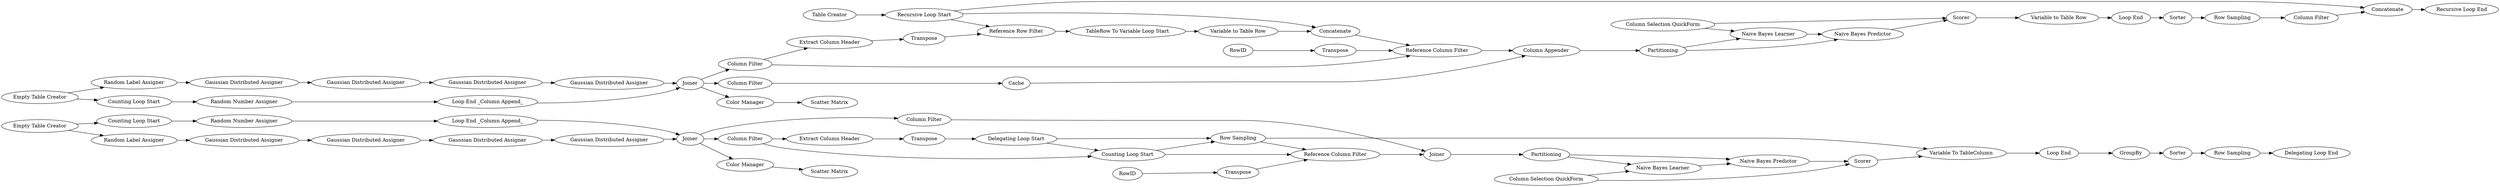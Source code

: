digraph {
	"4287532776384024493_22" [label="Naive Bayes Learner"]
	"-5616586715057742144_54" [label=Concatenate]
	"-4848745402291093923_26" [label=Joiner]
	"-3325078251155267587_24" [label="Random Number Assigner"]
	"-5616586715057742144_49" [label="Loop End"]
	"-4848745402291093923_13" [label="Gaussian Distributed Assigner"]
	"4287532776384024493_26" [label="Column Selection QuickForm"]
	"-2850652496313391900_24" [label=Partitioning]
	"4287532776384024493_24" [label=Partitioning]
	"-5616586715057742144_56" [label="Column Appender"]
	"-3325078251155267587_13" [label="Gaussian Distributed Assigner"]
	"-5616586715057742144_57" [label=Cache]
	"-5616586715057742144_18" [label="Loop End"]
	"-5616586715057742144_29" [label="Row Sampling"]
	"-2850652496313391900_25" [label=Scorer]
	"-5616586715057742144_45" [label=Concatenate]
	"-3325078251155267587_11" [label="Empty Table Creator"]
	"-3325078251155267587_23" [label="Counting Loop Start"]
	"-5616586715057742144_44" [label="Reference Row Filter"]
	"-4848745402291093923_17" [label="Gaussian Distributed Assigner"]
	"-5616586715057742144_14" [label="Row Sampling"]
	"-5616586715057742144_27" [label=GroupBy]
	"-2850652496313391900_26" [label="Column Selection QuickForm"]
	"-3325078251155267587_14" [label="Gaussian Distributed Assigner"]
	"-5616586715057742144_16" [label="Column Filter"]
	"-5616586715057742144_28" [label=Sorter]
	"-5616586715057742144_53" [label="Column Filter"]
	"-1817080133821593547_7" [label=Transpose]
	"-4841044103731649265_6" [label="Extract Column Header"]
	"-5616586715057742144_61" [label="Recursive Loop End"]
	"7699666297314329934_17" [label="Reference Column Filter"]
	"-3325078251155267587_25" [label="Loop End _Column Append_"]
	"4287532776384024493_25" [label=Scorer]
	"-5616586715057742144_63" [label="Variable to Table Row"]
	"555904342817024406_20" [label=RowID]
	"555904342817024406_19" [label=Transpose]
	"-4848745402291093923_23" [label="Counting Loop Start"]
	"-5616586715057742144_52" [label="Row Sampling"]
	"-2850652496313391900_23" [label="Naive Bayes Predictor"]
	"-5616586715057742144_2" [label="Delegating Loop Start"]
	"-5616586715057742144_39" [label="Table Creator"]
	"-3325078251155267587_18" [label="Gaussian Distributed Assigner"]
	"-4848745402291093923_11" [label="Empty Table Creator"]
	"-5616586715057742144_3" [label="Delegating Loop End"]
	"-3325078251155267587_16" [label="Scatter Matrix"]
	"-5616586715057742144_15" [label="Column Filter"]
	"-3325078251155267587_17" [label="Gaussian Distributed Assigner"]
	"-2850652496313391900_22" [label="Naive Bayes Learner"]
	"-5616586715057742144_11" [label="Counting Loop Start"]
	"-5616586715057742144_26" [label="Variable To TableColumn"]
	"-5616586715057742144_33" [label="Column Filter"]
	"-4841044103731649265_7" [label=Transpose]
	"-3325078251155267587_12" [label="Random Label Assigner"]
	"-5616586715057742144_41" [label="TableRow To Variable Loop Start"]
	"-5616586715057742144_62" [label="Variable to Table Row"]
	"-5616586715057742144_60" [label="Recursive Loop Start"]
	"-5616586715057742144_21" [label=Joiner]
	"7699666297314329934_19" [label=Transpose]
	"-4848745402291093923_16" [label="Scatter Matrix"]
	"7699666297314329934_20" [label=RowID]
	"-1817080133821593547_6" [label="Extract Column Header"]
	"-4848745402291093923_24" [label="Random Number Assigner"]
	"-4848745402291093923_25" [label="Loop End _Column Append_"]
	"-4848745402291093923_18" [label="Gaussian Distributed Assigner"]
	"-4848745402291093923_12" [label="Random Label Assigner"]
	"-4848745402291093923_14" [label="Gaussian Distributed Assigner"]
	"-4848745402291093923_15" [label="Color Manager"]
	"-3325078251155267587_15" [label="Color Manager"]
	"4287532776384024493_23" [label="Naive Bayes Predictor"]
	"-5616586715057742144_35" [label="Column Filter"]
	"-5616586715057742144_51" [label=Sorter]
	"555904342817024406_17" [label="Reference Column Filter"]
	"-3325078251155267587_26" [label=Joiner]
	"-5616586715057742144_11" -> "555904342817024406_17"
	"-4841044103731649265_7" -> "-5616586715057742144_2"
	"-5616586715057742144_57" -> "-5616586715057742144_56"
	"-5616586715057742144_28" -> "-5616586715057742144_29"
	"-4848745402291093923_15" -> "-4848745402291093923_16"
	"7699666297314329934_19" -> "7699666297314329934_17"
	"-5616586715057742144_33" -> "-1817080133821593547_6"
	"-5616586715057742144_54" -> "-5616586715057742144_61"
	"-4848745402291093923_26" -> "-4848745402291093923_15"
	"-4848745402291093923_13" -> "-4848745402291093923_14"
	"-5616586715057742144_56" -> "-2850652496313391900_24"
	"-4841044103731649265_6" -> "-4841044103731649265_7"
	"-3325078251155267587_17" -> "-3325078251155267587_26"
	"4287532776384024493_24" -> "4287532776384024493_23"
	"-5616586715057742144_11" -> "-5616586715057742144_14"
	"-4848745402291093923_23" -> "-4848745402291093923_24"
	"-2850652496313391900_24" -> "-2850652496313391900_22"
	"-5616586715057742144_53" -> "-5616586715057742144_54"
	"-5616586715057742144_29" -> "-5616586715057742144_3"
	"4287532776384024493_25" -> "-5616586715057742144_26"
	"-2850652496313391900_25" -> "-5616586715057742144_63"
	"-5616586715057742144_26" -> "-5616586715057742144_18"
	"-5616586715057742144_27" -> "-5616586715057742144_28"
	"-5616586715057742144_16" -> "-5616586715057742144_11"
	"-5616586715057742144_21" -> "4287532776384024493_24"
	"-5616586715057742144_35" -> "-5616586715057742144_57"
	"-5616586715057742144_49" -> "-5616586715057742144_51"
	"-3325078251155267587_14" -> "-3325078251155267587_18"
	"4287532776384024493_22" -> "4287532776384024493_23"
	"-5616586715057742144_15" -> "-5616586715057742144_21"
	"555904342817024406_19" -> "555904342817024406_17"
	"-4848745402291093923_26" -> "-5616586715057742144_35"
	"-5616586715057742144_60" -> "-5616586715057742144_44"
	"-5616586715057742144_33" -> "7699666297314329934_17"
	"-4848745402291093923_14" -> "-4848745402291093923_18"
	"7699666297314329934_20" -> "7699666297314329934_19"
	"-5616586715057742144_52" -> "-5616586715057742144_53"
	"-5616586715057742144_60" -> "-5616586715057742144_45"
	"-3325078251155267587_23" -> "-3325078251155267587_24"
	"-5616586715057742144_14" -> "-5616586715057742144_26"
	"-4848745402291093923_24" -> "-4848745402291093923_25"
	"-2850652496313391900_22" -> "-2850652496313391900_23"
	"4287532776384024493_23" -> "4287532776384024493_25"
	"-2850652496313391900_26" -> "-2850652496313391900_25"
	"-5616586715057742144_18" -> "-5616586715057742144_27"
	"-2850652496313391900_26" -> "-2850652496313391900_22"
	"-3325078251155267587_18" -> "-3325078251155267587_17"
	"-3325078251155267587_26" -> "-3325078251155267587_15"
	"-5616586715057742144_44" -> "-5616586715057742144_41"
	"-3325078251155267587_25" -> "-3325078251155267587_26"
	"-3325078251155267587_26" -> "-5616586715057742144_16"
	"-5616586715057742144_45" -> "7699666297314329934_17"
	"-4848745402291093923_12" -> "-4848745402291093923_13"
	"-3325078251155267587_11" -> "-3325078251155267587_12"
	"7699666297314329934_17" -> "-5616586715057742144_56"
	"-4848745402291093923_11" -> "-4848745402291093923_23"
	"-3325078251155267587_15" -> "-3325078251155267587_16"
	"-4848745402291093923_26" -> "-5616586715057742144_33"
	"555904342817024406_17" -> "-5616586715057742144_21"
	"-3325078251155267587_11" -> "-3325078251155267587_23"
	"4287532776384024493_24" -> "4287532776384024493_22"
	"-5616586715057742144_14" -> "555904342817024406_17"
	"-3325078251155267587_13" -> "-3325078251155267587_14"
	"-5616586715057742144_16" -> "-4841044103731649265_6"
	"-2850652496313391900_23" -> "-2850652496313391900_25"
	"-5616586715057742144_63" -> "-5616586715057742144_49"
	"-4848745402291093923_25" -> "-4848745402291093923_26"
	"4287532776384024493_26" -> "4287532776384024493_22"
	"-5616586715057742144_62" -> "-5616586715057742144_45"
	"-2850652496313391900_24" -> "-2850652496313391900_23"
	"-4848745402291093923_17" -> "-4848745402291093923_26"
	"-1817080133821593547_7" -> "-5616586715057742144_44"
	"-3325078251155267587_26" -> "-5616586715057742144_15"
	"-5616586715057742144_60" -> "-5616586715057742144_54"
	"555904342817024406_20" -> "555904342817024406_19"
	"-4848745402291093923_18" -> "-4848745402291093923_17"
	"-3325078251155267587_24" -> "-3325078251155267587_25"
	"-5616586715057742144_51" -> "-5616586715057742144_52"
	"-5616586715057742144_2" -> "-5616586715057742144_11"
	"-3325078251155267587_12" -> "-3325078251155267587_13"
	"-5616586715057742144_41" -> "-5616586715057742144_62"
	"-5616586715057742144_2" -> "-5616586715057742144_14"
	"4287532776384024493_26" -> "4287532776384024493_25"
	"-5616586715057742144_39" -> "-5616586715057742144_60"
	"-4848745402291093923_11" -> "-4848745402291093923_12"
	"-1817080133821593547_6" -> "-1817080133821593547_7"
	rankdir=LR
}
